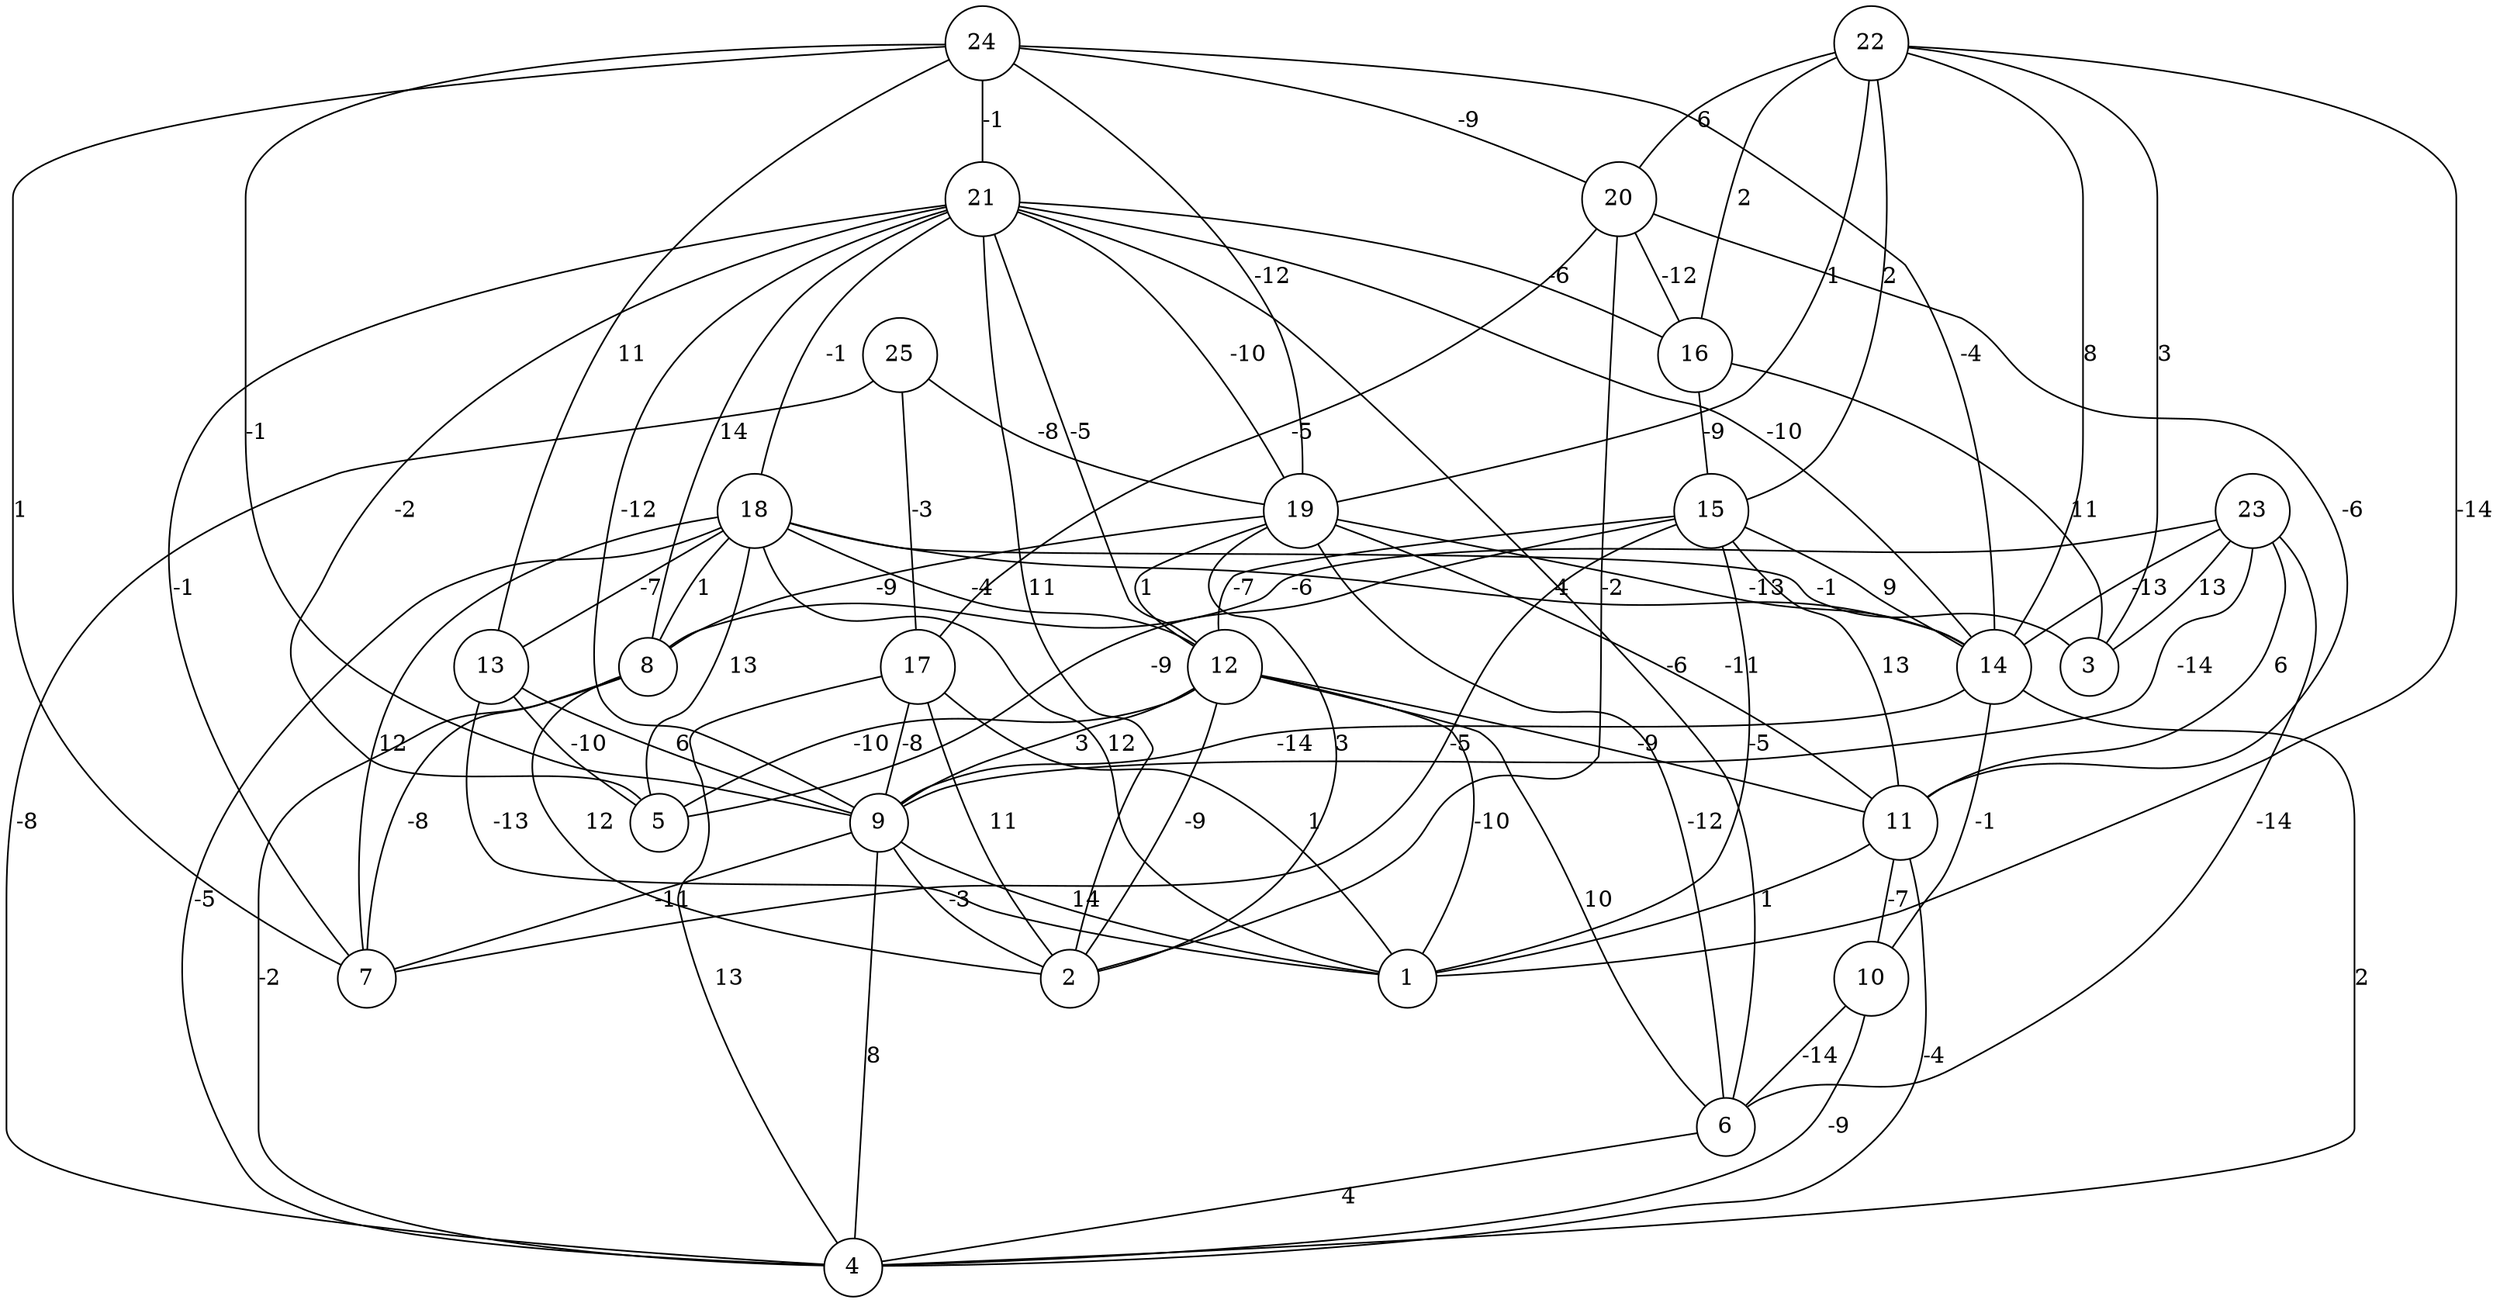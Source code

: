 graph { 
	 fontname="Helvetica,Arial,sans-serif" 
	 node [shape = circle]; 
	 25 -- 4 [label = "-8"];
	 25 -- 17 [label = "-3"];
	 25 -- 19 [label = "-8"];
	 24 -- 7 [label = "1"];
	 24 -- 9 [label = "-1"];
	 24 -- 13 [label = "11"];
	 24 -- 14 [label = "-4"];
	 24 -- 19 [label = "-12"];
	 24 -- 20 [label = "-9"];
	 24 -- 21 [label = "-1"];
	 23 -- 3 [label = "13"];
	 23 -- 6 [label = "-14"];
	 23 -- 8 [label = "-6"];
	 23 -- 9 [label = "-14"];
	 23 -- 11 [label = "6"];
	 23 -- 14 [label = "-13"];
	 22 -- 1 [label = "-14"];
	 22 -- 3 [label = "3"];
	 22 -- 14 [label = "8"];
	 22 -- 15 [label = "2"];
	 22 -- 16 [label = "2"];
	 22 -- 19 [label = "1"];
	 22 -- 20 [label = "6"];
	 21 -- 2 [label = "11"];
	 21 -- 5 [label = "-2"];
	 21 -- 6 [label = "-6"];
	 21 -- 7 [label = "-1"];
	 21 -- 8 [label = "14"];
	 21 -- 9 [label = "-12"];
	 21 -- 12 [label = "-5"];
	 21 -- 14 [label = "-10"];
	 21 -- 16 [label = "-6"];
	 21 -- 18 [label = "-1"];
	 21 -- 19 [label = "-10"];
	 20 -- 2 [label = "-2"];
	 20 -- 11 [label = "-6"];
	 20 -- 16 [label = "-12"];
	 20 -- 17 [label = "-5"];
	 19 -- 2 [label = "3"];
	 19 -- 6 [label = "-12"];
	 19 -- 8 [label = "-9"];
	 19 -- 11 [label = "-11"];
	 19 -- 12 [label = "1"];
	 19 -- 14 [label = "-13"];
	 18 -- 1 [label = "12"];
	 18 -- 3 [label = "-1"];
	 18 -- 4 [label = "-5"];
	 18 -- 5 [label = "13"];
	 18 -- 7 [label = "12"];
	 18 -- 8 [label = "1"];
	 18 -- 12 [label = "-4"];
	 18 -- 13 [label = "-7"];
	 18 -- 14 [label = "4"];
	 17 -- 1 [label = "1"];
	 17 -- 2 [label = "11"];
	 17 -- 4 [label = "13"];
	 17 -- 9 [label = "-8"];
	 16 -- 3 [label = "11"];
	 16 -- 15 [label = "-9"];
	 15 -- 1 [label = "-5"];
	 15 -- 5 [label = "-9"];
	 15 -- 7 [label = "-5"];
	 15 -- 11 [label = "13"];
	 15 -- 12 [label = "-7"];
	 15 -- 14 [label = "9"];
	 14 -- 4 [label = "2"];
	 14 -- 9 [label = "-14"];
	 14 -- 10 [label = "-1"];
	 13 -- 1 [label = "-13"];
	 13 -- 5 [label = "-10"];
	 13 -- 9 [label = "6"];
	 12 -- 1 [label = "-10"];
	 12 -- 2 [label = "-9"];
	 12 -- 5 [label = "-10"];
	 12 -- 6 [label = "10"];
	 12 -- 9 [label = "3"];
	 12 -- 11 [label = "-9"];
	 11 -- 1 [label = "1"];
	 11 -- 4 [label = "-4"];
	 11 -- 10 [label = "-7"];
	 10 -- 4 [label = "-9"];
	 10 -- 6 [label = "-14"];
	 9 -- 1 [label = "14"];
	 9 -- 2 [label = "-3"];
	 9 -- 4 [label = "8"];
	 9 -- 7 [label = "-11"];
	 8 -- 2 [label = "12"];
	 8 -- 4 [label = "-2"];
	 8 -- 7 [label = "-8"];
	 6 -- 4 [label = "4"];
	 1;
	 2;
	 3;
	 4;
	 5;
	 6;
	 7;
	 8;
	 9;
	 10;
	 11;
	 12;
	 13;
	 14;
	 15;
	 16;
	 17;
	 18;
	 19;
	 20;
	 21;
	 22;
	 23;
	 24;
	 25;
}
